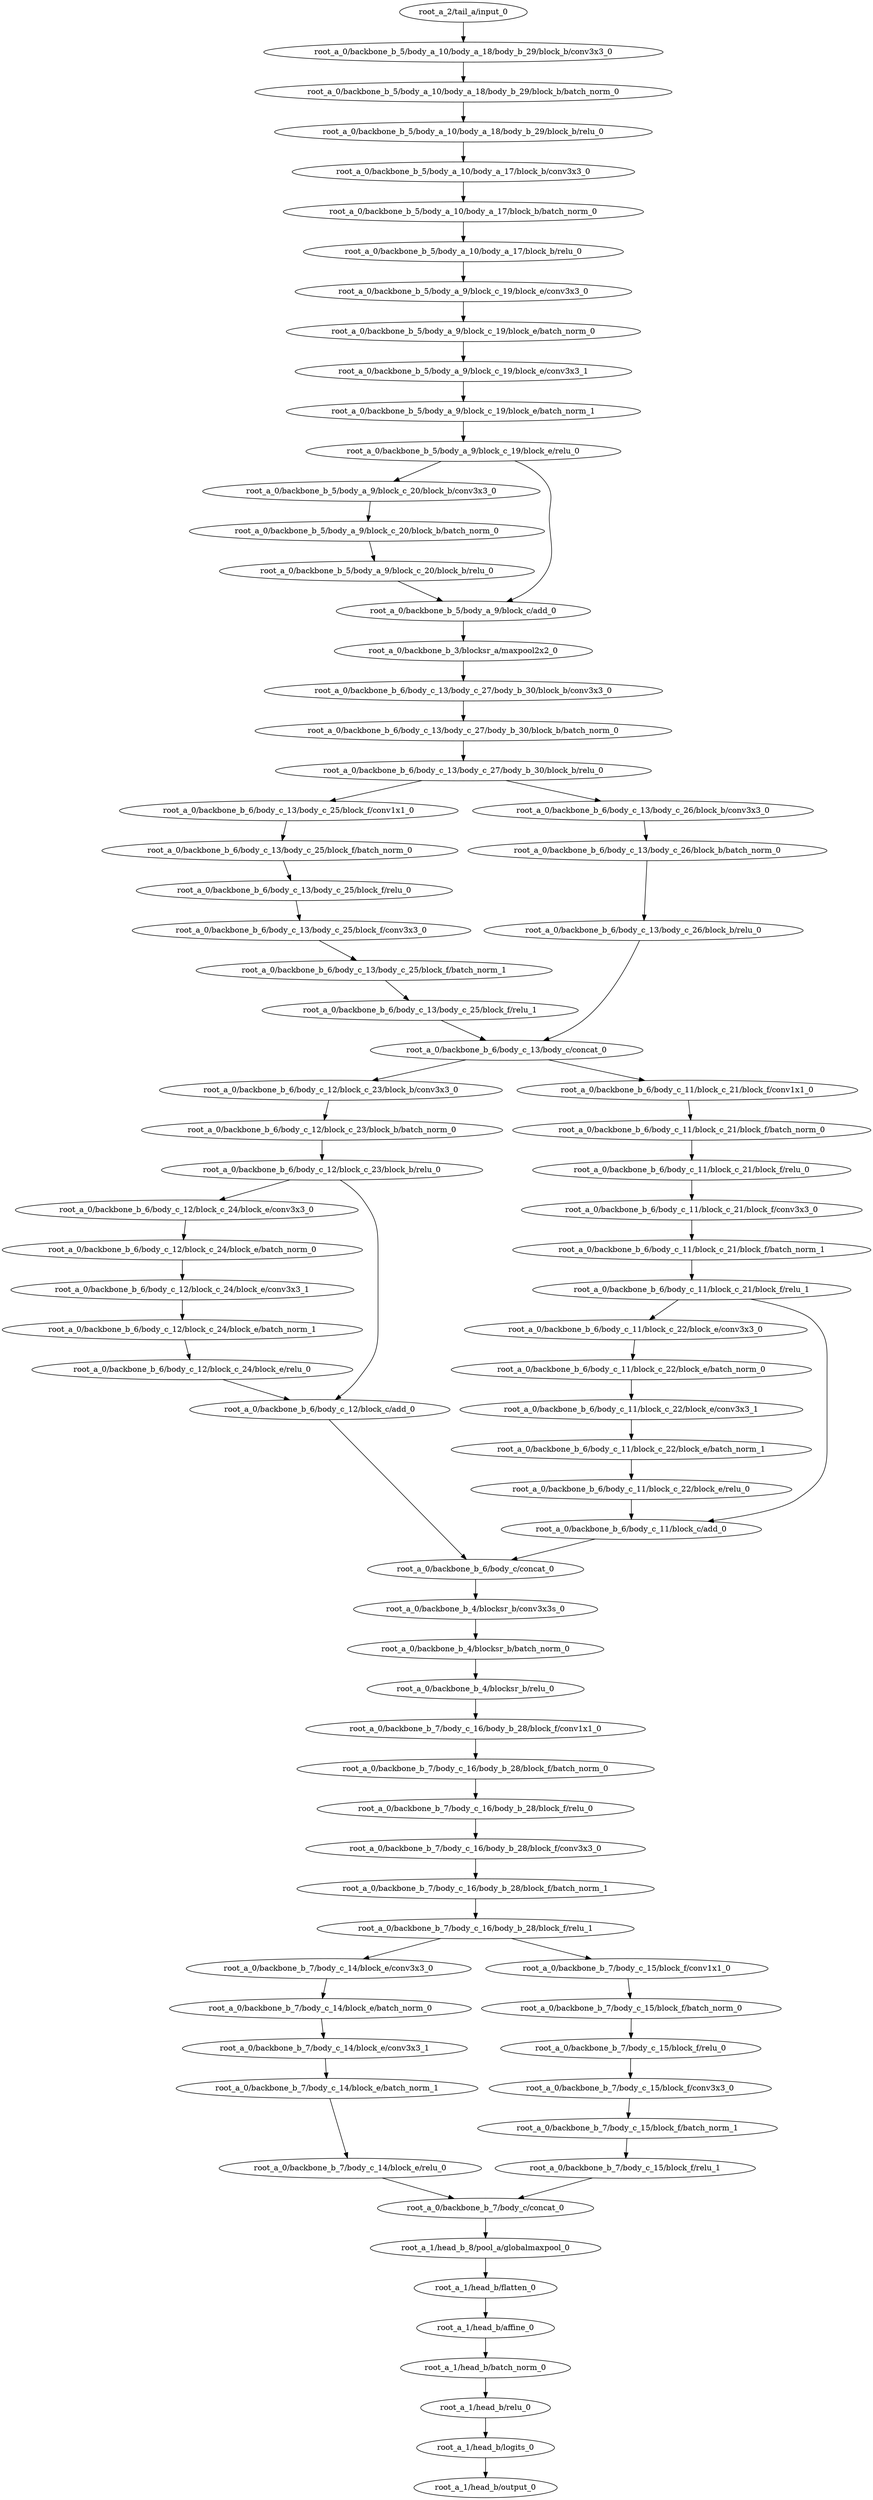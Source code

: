 digraph root_a {
	"root_a_2/tail_a/input_0"
	"root_a_0/backbone_b_5/body_a_10/body_a_18/body_b_29/block_b/conv3x3_0"
	"root_a_0/backbone_b_5/body_a_10/body_a_18/body_b_29/block_b/batch_norm_0"
	"root_a_0/backbone_b_5/body_a_10/body_a_18/body_b_29/block_b/relu_0"
	"root_a_0/backbone_b_5/body_a_10/body_a_17/block_b/conv3x3_0"
	"root_a_0/backbone_b_5/body_a_10/body_a_17/block_b/batch_norm_0"
	"root_a_0/backbone_b_5/body_a_10/body_a_17/block_b/relu_0"
	"root_a_0/backbone_b_5/body_a_9/block_c_19/block_e/conv3x3_0"
	"root_a_0/backbone_b_5/body_a_9/block_c_19/block_e/batch_norm_0"
	"root_a_0/backbone_b_5/body_a_9/block_c_19/block_e/conv3x3_1"
	"root_a_0/backbone_b_5/body_a_9/block_c_19/block_e/batch_norm_1"
	"root_a_0/backbone_b_5/body_a_9/block_c_19/block_e/relu_0"
	"root_a_0/backbone_b_5/body_a_9/block_c_20/block_b/conv3x3_0"
	"root_a_0/backbone_b_5/body_a_9/block_c_20/block_b/batch_norm_0"
	"root_a_0/backbone_b_5/body_a_9/block_c_20/block_b/relu_0"
	"root_a_0/backbone_b_5/body_a_9/block_c/add_0"
	"root_a_0/backbone_b_3/blocksr_a/maxpool2x2_0"
	"root_a_0/backbone_b_6/body_c_13/body_c_27/body_b_30/block_b/conv3x3_0"
	"root_a_0/backbone_b_6/body_c_13/body_c_27/body_b_30/block_b/batch_norm_0"
	"root_a_0/backbone_b_6/body_c_13/body_c_27/body_b_30/block_b/relu_0"
	"root_a_0/backbone_b_6/body_c_13/body_c_25/block_f/conv1x1_0"
	"root_a_0/backbone_b_6/body_c_13/body_c_25/block_f/batch_norm_0"
	"root_a_0/backbone_b_6/body_c_13/body_c_25/block_f/relu_0"
	"root_a_0/backbone_b_6/body_c_13/body_c_25/block_f/conv3x3_0"
	"root_a_0/backbone_b_6/body_c_13/body_c_25/block_f/batch_norm_1"
	"root_a_0/backbone_b_6/body_c_13/body_c_25/block_f/relu_1"
	"root_a_0/backbone_b_6/body_c_13/body_c_26/block_b/conv3x3_0"
	"root_a_0/backbone_b_6/body_c_13/body_c_26/block_b/batch_norm_0"
	"root_a_0/backbone_b_6/body_c_13/body_c_26/block_b/relu_0"
	"root_a_0/backbone_b_6/body_c_13/body_c/concat_0"
	"root_a_0/backbone_b_6/body_c_12/block_c_23/block_b/conv3x3_0"
	"root_a_0/backbone_b_6/body_c_12/block_c_23/block_b/batch_norm_0"
	"root_a_0/backbone_b_6/body_c_12/block_c_23/block_b/relu_0"
	"root_a_0/backbone_b_6/body_c_12/block_c_24/block_e/conv3x3_0"
	"root_a_0/backbone_b_6/body_c_12/block_c_24/block_e/batch_norm_0"
	"root_a_0/backbone_b_6/body_c_12/block_c_24/block_e/conv3x3_1"
	"root_a_0/backbone_b_6/body_c_12/block_c_24/block_e/batch_norm_1"
	"root_a_0/backbone_b_6/body_c_12/block_c_24/block_e/relu_0"
	"root_a_0/backbone_b_6/body_c_12/block_c/add_0"
	"root_a_0/backbone_b_6/body_c_11/block_c_21/block_f/conv1x1_0"
	"root_a_0/backbone_b_6/body_c_11/block_c_21/block_f/batch_norm_0"
	"root_a_0/backbone_b_6/body_c_11/block_c_21/block_f/relu_0"
	"root_a_0/backbone_b_6/body_c_11/block_c_21/block_f/conv3x3_0"
	"root_a_0/backbone_b_6/body_c_11/block_c_21/block_f/batch_norm_1"
	"root_a_0/backbone_b_6/body_c_11/block_c_21/block_f/relu_1"
	"root_a_0/backbone_b_6/body_c_11/block_c_22/block_e/conv3x3_0"
	"root_a_0/backbone_b_6/body_c_11/block_c_22/block_e/batch_norm_0"
	"root_a_0/backbone_b_6/body_c_11/block_c_22/block_e/conv3x3_1"
	"root_a_0/backbone_b_6/body_c_11/block_c_22/block_e/batch_norm_1"
	"root_a_0/backbone_b_6/body_c_11/block_c_22/block_e/relu_0"
	"root_a_0/backbone_b_6/body_c_11/block_c/add_0"
	"root_a_0/backbone_b_6/body_c/concat_0"
	"root_a_0/backbone_b_4/blocksr_b/conv3x3s_0"
	"root_a_0/backbone_b_4/blocksr_b/batch_norm_0"
	"root_a_0/backbone_b_4/blocksr_b/relu_0"
	"root_a_0/backbone_b_7/body_c_16/body_b_28/block_f/conv1x1_0"
	"root_a_0/backbone_b_7/body_c_16/body_b_28/block_f/batch_norm_0"
	"root_a_0/backbone_b_7/body_c_16/body_b_28/block_f/relu_0"
	"root_a_0/backbone_b_7/body_c_16/body_b_28/block_f/conv3x3_0"
	"root_a_0/backbone_b_7/body_c_16/body_b_28/block_f/batch_norm_1"
	"root_a_0/backbone_b_7/body_c_16/body_b_28/block_f/relu_1"
	"root_a_0/backbone_b_7/body_c_14/block_e/conv3x3_0"
	"root_a_0/backbone_b_7/body_c_14/block_e/batch_norm_0"
	"root_a_0/backbone_b_7/body_c_14/block_e/conv3x3_1"
	"root_a_0/backbone_b_7/body_c_14/block_e/batch_norm_1"
	"root_a_0/backbone_b_7/body_c_14/block_e/relu_0"
	"root_a_0/backbone_b_7/body_c_15/block_f/conv1x1_0"
	"root_a_0/backbone_b_7/body_c_15/block_f/batch_norm_0"
	"root_a_0/backbone_b_7/body_c_15/block_f/relu_0"
	"root_a_0/backbone_b_7/body_c_15/block_f/conv3x3_0"
	"root_a_0/backbone_b_7/body_c_15/block_f/batch_norm_1"
	"root_a_0/backbone_b_7/body_c_15/block_f/relu_1"
	"root_a_0/backbone_b_7/body_c/concat_0"
	"root_a_1/head_b_8/pool_a/globalmaxpool_0"
	"root_a_1/head_b/flatten_0"
	"root_a_1/head_b/affine_0"
	"root_a_1/head_b/batch_norm_0"
	"root_a_1/head_b/relu_0"
	"root_a_1/head_b/logits_0"
	"root_a_1/head_b/output_0"

	"root_a_2/tail_a/input_0" -> "root_a_0/backbone_b_5/body_a_10/body_a_18/body_b_29/block_b/conv3x3_0"
	"root_a_0/backbone_b_5/body_a_10/body_a_18/body_b_29/block_b/conv3x3_0" -> "root_a_0/backbone_b_5/body_a_10/body_a_18/body_b_29/block_b/batch_norm_0"
	"root_a_0/backbone_b_5/body_a_10/body_a_18/body_b_29/block_b/batch_norm_0" -> "root_a_0/backbone_b_5/body_a_10/body_a_18/body_b_29/block_b/relu_0"
	"root_a_0/backbone_b_5/body_a_10/body_a_18/body_b_29/block_b/relu_0" -> "root_a_0/backbone_b_5/body_a_10/body_a_17/block_b/conv3x3_0"
	"root_a_0/backbone_b_5/body_a_10/body_a_17/block_b/conv3x3_0" -> "root_a_0/backbone_b_5/body_a_10/body_a_17/block_b/batch_norm_0"
	"root_a_0/backbone_b_5/body_a_10/body_a_17/block_b/batch_norm_0" -> "root_a_0/backbone_b_5/body_a_10/body_a_17/block_b/relu_0"
	"root_a_0/backbone_b_5/body_a_10/body_a_17/block_b/relu_0" -> "root_a_0/backbone_b_5/body_a_9/block_c_19/block_e/conv3x3_0"
	"root_a_0/backbone_b_5/body_a_9/block_c_19/block_e/conv3x3_0" -> "root_a_0/backbone_b_5/body_a_9/block_c_19/block_e/batch_norm_0"
	"root_a_0/backbone_b_5/body_a_9/block_c_19/block_e/batch_norm_0" -> "root_a_0/backbone_b_5/body_a_9/block_c_19/block_e/conv3x3_1"
	"root_a_0/backbone_b_5/body_a_9/block_c_19/block_e/conv3x3_1" -> "root_a_0/backbone_b_5/body_a_9/block_c_19/block_e/batch_norm_1"
	"root_a_0/backbone_b_5/body_a_9/block_c_19/block_e/batch_norm_1" -> "root_a_0/backbone_b_5/body_a_9/block_c_19/block_e/relu_0"
	"root_a_0/backbone_b_5/body_a_9/block_c_19/block_e/relu_0" -> "root_a_0/backbone_b_5/body_a_9/block_c_20/block_b/conv3x3_0"
	"root_a_0/backbone_b_5/body_a_9/block_c_20/block_b/conv3x3_0" -> "root_a_0/backbone_b_5/body_a_9/block_c_20/block_b/batch_norm_0"
	"root_a_0/backbone_b_5/body_a_9/block_c_20/block_b/batch_norm_0" -> "root_a_0/backbone_b_5/body_a_9/block_c_20/block_b/relu_0"
	"root_a_0/backbone_b_5/body_a_9/block_c_20/block_b/relu_0" -> "root_a_0/backbone_b_5/body_a_9/block_c/add_0"
	"root_a_0/backbone_b_5/body_a_9/block_c_19/block_e/relu_0" -> "root_a_0/backbone_b_5/body_a_9/block_c/add_0"
	"root_a_0/backbone_b_5/body_a_9/block_c/add_0" -> "root_a_0/backbone_b_3/blocksr_a/maxpool2x2_0"
	"root_a_0/backbone_b_3/blocksr_a/maxpool2x2_0" -> "root_a_0/backbone_b_6/body_c_13/body_c_27/body_b_30/block_b/conv3x3_0"
	"root_a_0/backbone_b_6/body_c_13/body_c_27/body_b_30/block_b/conv3x3_0" -> "root_a_0/backbone_b_6/body_c_13/body_c_27/body_b_30/block_b/batch_norm_0"
	"root_a_0/backbone_b_6/body_c_13/body_c_27/body_b_30/block_b/batch_norm_0" -> "root_a_0/backbone_b_6/body_c_13/body_c_27/body_b_30/block_b/relu_0"
	"root_a_0/backbone_b_6/body_c_13/body_c_27/body_b_30/block_b/relu_0" -> "root_a_0/backbone_b_6/body_c_13/body_c_25/block_f/conv1x1_0"
	"root_a_0/backbone_b_6/body_c_13/body_c_25/block_f/conv1x1_0" -> "root_a_0/backbone_b_6/body_c_13/body_c_25/block_f/batch_norm_0"
	"root_a_0/backbone_b_6/body_c_13/body_c_25/block_f/batch_norm_0" -> "root_a_0/backbone_b_6/body_c_13/body_c_25/block_f/relu_0"
	"root_a_0/backbone_b_6/body_c_13/body_c_25/block_f/relu_0" -> "root_a_0/backbone_b_6/body_c_13/body_c_25/block_f/conv3x3_0"
	"root_a_0/backbone_b_6/body_c_13/body_c_25/block_f/conv3x3_0" -> "root_a_0/backbone_b_6/body_c_13/body_c_25/block_f/batch_norm_1"
	"root_a_0/backbone_b_6/body_c_13/body_c_25/block_f/batch_norm_1" -> "root_a_0/backbone_b_6/body_c_13/body_c_25/block_f/relu_1"
	"root_a_0/backbone_b_6/body_c_13/body_c_27/body_b_30/block_b/relu_0" -> "root_a_0/backbone_b_6/body_c_13/body_c_26/block_b/conv3x3_0"
	"root_a_0/backbone_b_6/body_c_13/body_c_26/block_b/conv3x3_0" -> "root_a_0/backbone_b_6/body_c_13/body_c_26/block_b/batch_norm_0"
	"root_a_0/backbone_b_6/body_c_13/body_c_26/block_b/batch_norm_0" -> "root_a_0/backbone_b_6/body_c_13/body_c_26/block_b/relu_0"
	"root_a_0/backbone_b_6/body_c_13/body_c_25/block_f/relu_1" -> "root_a_0/backbone_b_6/body_c_13/body_c/concat_0"
	"root_a_0/backbone_b_6/body_c_13/body_c_26/block_b/relu_0" -> "root_a_0/backbone_b_6/body_c_13/body_c/concat_0"
	"root_a_0/backbone_b_6/body_c_13/body_c/concat_0" -> "root_a_0/backbone_b_6/body_c_12/block_c_23/block_b/conv3x3_0"
	"root_a_0/backbone_b_6/body_c_12/block_c_23/block_b/conv3x3_0" -> "root_a_0/backbone_b_6/body_c_12/block_c_23/block_b/batch_norm_0"
	"root_a_0/backbone_b_6/body_c_12/block_c_23/block_b/batch_norm_0" -> "root_a_0/backbone_b_6/body_c_12/block_c_23/block_b/relu_0"
	"root_a_0/backbone_b_6/body_c_12/block_c_23/block_b/relu_0" -> "root_a_0/backbone_b_6/body_c_12/block_c_24/block_e/conv3x3_0"
	"root_a_0/backbone_b_6/body_c_12/block_c_24/block_e/conv3x3_0" -> "root_a_0/backbone_b_6/body_c_12/block_c_24/block_e/batch_norm_0"
	"root_a_0/backbone_b_6/body_c_12/block_c_24/block_e/batch_norm_0" -> "root_a_0/backbone_b_6/body_c_12/block_c_24/block_e/conv3x3_1"
	"root_a_0/backbone_b_6/body_c_12/block_c_24/block_e/conv3x3_1" -> "root_a_0/backbone_b_6/body_c_12/block_c_24/block_e/batch_norm_1"
	"root_a_0/backbone_b_6/body_c_12/block_c_24/block_e/batch_norm_1" -> "root_a_0/backbone_b_6/body_c_12/block_c_24/block_e/relu_0"
	"root_a_0/backbone_b_6/body_c_12/block_c_24/block_e/relu_0" -> "root_a_0/backbone_b_6/body_c_12/block_c/add_0"
	"root_a_0/backbone_b_6/body_c_12/block_c_23/block_b/relu_0" -> "root_a_0/backbone_b_6/body_c_12/block_c/add_0"
	"root_a_0/backbone_b_6/body_c_13/body_c/concat_0" -> "root_a_0/backbone_b_6/body_c_11/block_c_21/block_f/conv1x1_0"
	"root_a_0/backbone_b_6/body_c_11/block_c_21/block_f/conv1x1_0" -> "root_a_0/backbone_b_6/body_c_11/block_c_21/block_f/batch_norm_0"
	"root_a_0/backbone_b_6/body_c_11/block_c_21/block_f/batch_norm_0" -> "root_a_0/backbone_b_6/body_c_11/block_c_21/block_f/relu_0"
	"root_a_0/backbone_b_6/body_c_11/block_c_21/block_f/relu_0" -> "root_a_0/backbone_b_6/body_c_11/block_c_21/block_f/conv3x3_0"
	"root_a_0/backbone_b_6/body_c_11/block_c_21/block_f/conv3x3_0" -> "root_a_0/backbone_b_6/body_c_11/block_c_21/block_f/batch_norm_1"
	"root_a_0/backbone_b_6/body_c_11/block_c_21/block_f/batch_norm_1" -> "root_a_0/backbone_b_6/body_c_11/block_c_21/block_f/relu_1"
	"root_a_0/backbone_b_6/body_c_11/block_c_21/block_f/relu_1" -> "root_a_0/backbone_b_6/body_c_11/block_c_22/block_e/conv3x3_0"
	"root_a_0/backbone_b_6/body_c_11/block_c_22/block_e/conv3x3_0" -> "root_a_0/backbone_b_6/body_c_11/block_c_22/block_e/batch_norm_0"
	"root_a_0/backbone_b_6/body_c_11/block_c_22/block_e/batch_norm_0" -> "root_a_0/backbone_b_6/body_c_11/block_c_22/block_e/conv3x3_1"
	"root_a_0/backbone_b_6/body_c_11/block_c_22/block_e/conv3x3_1" -> "root_a_0/backbone_b_6/body_c_11/block_c_22/block_e/batch_norm_1"
	"root_a_0/backbone_b_6/body_c_11/block_c_22/block_e/batch_norm_1" -> "root_a_0/backbone_b_6/body_c_11/block_c_22/block_e/relu_0"
	"root_a_0/backbone_b_6/body_c_11/block_c_22/block_e/relu_0" -> "root_a_0/backbone_b_6/body_c_11/block_c/add_0"
	"root_a_0/backbone_b_6/body_c_11/block_c_21/block_f/relu_1" -> "root_a_0/backbone_b_6/body_c_11/block_c/add_0"
	"root_a_0/backbone_b_6/body_c_12/block_c/add_0" -> "root_a_0/backbone_b_6/body_c/concat_0"
	"root_a_0/backbone_b_6/body_c_11/block_c/add_0" -> "root_a_0/backbone_b_6/body_c/concat_0"
	"root_a_0/backbone_b_6/body_c/concat_0" -> "root_a_0/backbone_b_4/blocksr_b/conv3x3s_0"
	"root_a_0/backbone_b_4/blocksr_b/conv3x3s_0" -> "root_a_0/backbone_b_4/blocksr_b/batch_norm_0"
	"root_a_0/backbone_b_4/blocksr_b/batch_norm_0" -> "root_a_0/backbone_b_4/blocksr_b/relu_0"
	"root_a_0/backbone_b_4/blocksr_b/relu_0" -> "root_a_0/backbone_b_7/body_c_16/body_b_28/block_f/conv1x1_0"
	"root_a_0/backbone_b_7/body_c_16/body_b_28/block_f/conv1x1_0" -> "root_a_0/backbone_b_7/body_c_16/body_b_28/block_f/batch_norm_0"
	"root_a_0/backbone_b_7/body_c_16/body_b_28/block_f/batch_norm_0" -> "root_a_0/backbone_b_7/body_c_16/body_b_28/block_f/relu_0"
	"root_a_0/backbone_b_7/body_c_16/body_b_28/block_f/relu_0" -> "root_a_0/backbone_b_7/body_c_16/body_b_28/block_f/conv3x3_0"
	"root_a_0/backbone_b_7/body_c_16/body_b_28/block_f/conv3x3_0" -> "root_a_0/backbone_b_7/body_c_16/body_b_28/block_f/batch_norm_1"
	"root_a_0/backbone_b_7/body_c_16/body_b_28/block_f/batch_norm_1" -> "root_a_0/backbone_b_7/body_c_16/body_b_28/block_f/relu_1"
	"root_a_0/backbone_b_7/body_c_16/body_b_28/block_f/relu_1" -> "root_a_0/backbone_b_7/body_c_14/block_e/conv3x3_0"
	"root_a_0/backbone_b_7/body_c_14/block_e/conv3x3_0" -> "root_a_0/backbone_b_7/body_c_14/block_e/batch_norm_0"
	"root_a_0/backbone_b_7/body_c_14/block_e/batch_norm_0" -> "root_a_0/backbone_b_7/body_c_14/block_e/conv3x3_1"
	"root_a_0/backbone_b_7/body_c_14/block_e/conv3x3_1" -> "root_a_0/backbone_b_7/body_c_14/block_e/batch_norm_1"
	"root_a_0/backbone_b_7/body_c_14/block_e/batch_norm_1" -> "root_a_0/backbone_b_7/body_c_14/block_e/relu_0"
	"root_a_0/backbone_b_7/body_c_16/body_b_28/block_f/relu_1" -> "root_a_0/backbone_b_7/body_c_15/block_f/conv1x1_0"
	"root_a_0/backbone_b_7/body_c_15/block_f/conv1x1_0" -> "root_a_0/backbone_b_7/body_c_15/block_f/batch_norm_0"
	"root_a_0/backbone_b_7/body_c_15/block_f/batch_norm_0" -> "root_a_0/backbone_b_7/body_c_15/block_f/relu_0"
	"root_a_0/backbone_b_7/body_c_15/block_f/relu_0" -> "root_a_0/backbone_b_7/body_c_15/block_f/conv3x3_0"
	"root_a_0/backbone_b_7/body_c_15/block_f/conv3x3_0" -> "root_a_0/backbone_b_7/body_c_15/block_f/batch_norm_1"
	"root_a_0/backbone_b_7/body_c_15/block_f/batch_norm_1" -> "root_a_0/backbone_b_7/body_c_15/block_f/relu_1"
	"root_a_0/backbone_b_7/body_c_14/block_e/relu_0" -> "root_a_0/backbone_b_7/body_c/concat_0"
	"root_a_0/backbone_b_7/body_c_15/block_f/relu_1" -> "root_a_0/backbone_b_7/body_c/concat_0"
	"root_a_0/backbone_b_7/body_c/concat_0" -> "root_a_1/head_b_8/pool_a/globalmaxpool_0"
	"root_a_1/head_b_8/pool_a/globalmaxpool_0" -> "root_a_1/head_b/flatten_0"
	"root_a_1/head_b/flatten_0" -> "root_a_1/head_b/affine_0"
	"root_a_1/head_b/affine_0" -> "root_a_1/head_b/batch_norm_0"
	"root_a_1/head_b/batch_norm_0" -> "root_a_1/head_b/relu_0"
	"root_a_1/head_b/relu_0" -> "root_a_1/head_b/logits_0"
	"root_a_1/head_b/logits_0" -> "root_a_1/head_b/output_0"

}